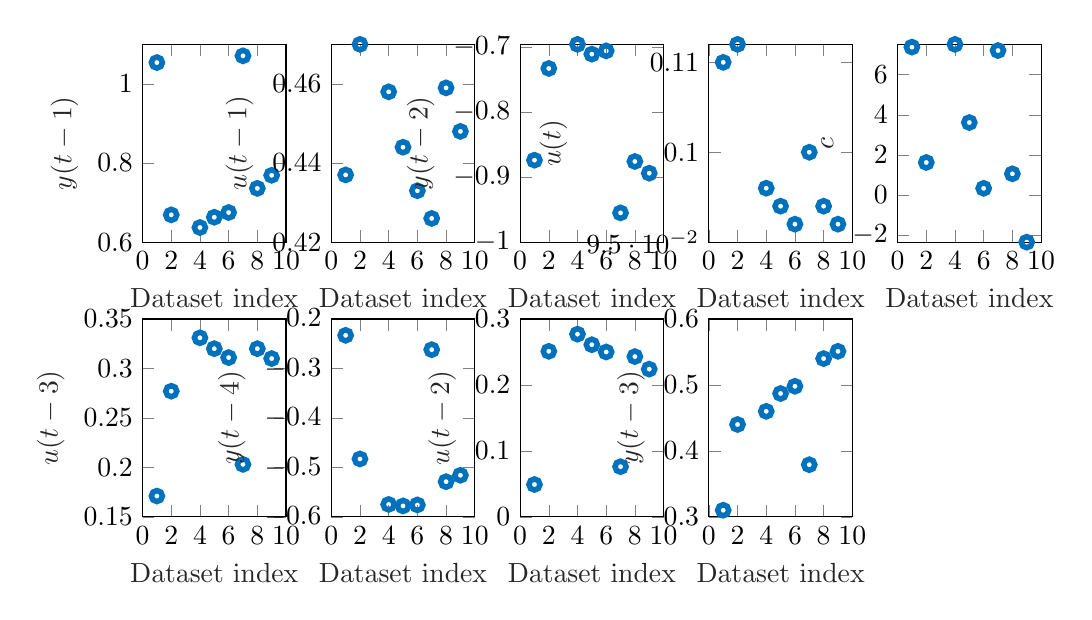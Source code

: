 % This file was created by matlab2tikz.
%
\definecolor{mycolor1}{rgb}{0.0,0.447,0.741}%
%
\begin{tikzpicture}

\begin{axis}[%
width=1.822cm,
height=2.512cm,
at={(0cm,3.488cm)},
scale only axis,
xmin=0,
xmax=10,
xlabel style={font=\color{white!15!black}},
xlabel={Dataset index},
ymin=0.6,
ymax=1.1,
ylabel style={font=\color{white!15!black}},
ylabel={$y(t-1)$},
axis background/.style={fill=white}
]
\addplot [color=mycolor1, line width=2.0pt, draw=none, mark=o, mark options={solid, mycolor1}, forget plot]
  table[row sep=crcr]{%
1	1.054\\
2	0.669\\
4	0.637\\
5	0.663\\
6	0.675\\
7	1.071\\
8	0.736\\
9	0.769\\
};
\end{axis}

\begin{axis}[%
width=1.822cm,
height=2.512cm,
at={(2.397cm,3.488cm)},
scale only axis,
xmin=0,
xmax=10,
xlabel style={font=\color{white!15!black}},
xlabel={Dataset index},
ymin=0.42,
ymax=0.47,
ylabel style={font=\color{white!15!black}},
ylabel={$u(t-1)$},
axis background/.style={fill=white}
]
\addplot [color=mycolor1, line width=2.0pt, draw=none, mark=o, mark options={solid, mycolor1}, forget plot]
  table[row sep=crcr]{%
1	0.437\\
2	0.47\\
4	0.458\\
5	0.444\\
6	0.433\\
7	0.426\\
8	0.459\\
9	0.448\\
};
\end{axis}

\begin{axis}[%
width=1.822cm,
height=2.512cm,
at={(4.795cm,3.488cm)},
scale only axis,
xmin=0,
xmax=10,
xlabel style={font=\color{white!15!black}},
xlabel={Dataset index},
ymin=-1,
ymax=-0.696,
ylabel style={font=\color{white!15!black}},
ylabel={$y(t-2)$},
axis background/.style={fill=white}
]
\addplot [color=mycolor1, line width=2.0pt, draw=none, mark=o, mark options={solid, mycolor1}, forget plot]
  table[row sep=crcr]{%
1	-0.874\\
2	-0.733\\
4	-0.696\\
5	-0.711\\
6	-0.706\\
7	-0.955\\
8	-0.876\\
9	-0.894\\
};
\end{axis}

\begin{axis}[%
width=1.822cm,
height=2.512cm,
at={(7.192cm,3.488cm)},
scale only axis,
xmin=0,
xmax=10,
xlabel style={font=\color{white!15!black}},
xlabel={Dataset index},
ymin=0.095,
ymax=0.106,
ylabel style={font=\color{white!15!black}},
ylabel={$u(t)$},
axis background/.style={fill=white}
]
\addplot [color=mycolor1, line width=2.0pt, draw=none, mark=o, mark options={solid, mycolor1}, forget plot]
  table[row sep=crcr]{%
1	0.105\\
2	0.106\\
4	0.098\\
5	0.097\\
6	0.096\\
7	0.1\\
8	0.097\\
9	0.096\\
};
\end{axis}

\begin{axis}[%
width=1.822cm,
height=2.512cm,
at={(9.589cm,3.488cm)},
scale only axis,
xmin=0,
xmax=10,
xlabel style={font=\color{white!15!black}},
xlabel={Dataset index},
ymin=-2.347,
ymax=7.514,
ylabel style={font=\color{white!15!black}},
ylabel={$c$},
axis background/.style={fill=white}
]
\addplot [color=mycolor1, line width=2.0pt, draw=none, mark=o, mark options={solid, mycolor1}, forget plot]
  table[row sep=crcr]{%
1	7.377\\
2	1.626\\
4	7.514\\
5	3.617\\
6	0.337\\
7	7.206\\
8	1.06\\
9	-2.347\\
};
\end{axis}

\begin{axis}[%
width=1.822cm,
height=2.512cm,
at={(0cm,0cm)},
scale only axis,
xmin=0,
xmax=10,
xlabel style={font=\color{white!15!black}},
xlabel={Dataset index},
ymin=0.15,
ymax=0.35,
ylabel style={font=\color{white!15!black}},
ylabel={$u(t-3)$},
axis background/.style={fill=white}
]
\addplot [color=mycolor1, line width=2.0pt, draw=none, mark=o, mark options={solid, mycolor1}, forget plot]
  table[row sep=crcr]{%
1	0.171\\
2	0.277\\
4	0.331\\
5	0.32\\
6	0.311\\
7	0.203\\
8	0.32\\
9	0.31\\
};
\end{axis}

\begin{axis}[%
width=1.822cm,
height=2.512cm,
at={(2.397cm,0cm)},
scale only axis,
xmin=0,
xmax=10,
xlabel style={font=\color{white!15!black}},
xlabel={Dataset index},
ymin=-0.6,
ymax=-0.2,
ylabel style={font=\color{white!15!black}},
ylabel={$y(t-4)$},
axis background/.style={fill=white}
]
\addplot [color=mycolor1, line width=2.0pt, draw=none, mark=o, mark options={solid, mycolor1}, forget plot]
  table[row sep=crcr]{%
1	-0.233\\
2	-0.483\\
4	-0.575\\
5	-0.578\\
6	-0.576\\
7	-0.262\\
8	-0.529\\
9	-0.516\\
};
\end{axis}

\begin{axis}[%
width=1.822cm,
height=2.512cm,
at={(4.795cm,0cm)},
scale only axis,
xmin=0,
xmax=10,
xlabel style={font=\color{white!15!black}},
xlabel={Dataset index},
ymin=0,
ymax=0.3,
ylabel style={font=\color{white!15!black}},
ylabel={$u(t-2)$},
axis background/.style={fill=white}
]
\addplot [color=mycolor1, line width=2.0pt, draw=none, mark=o, mark options={solid, mycolor1}, forget plot]
  table[row sep=crcr]{%
1	0.049\\
2	0.251\\
4	0.277\\
5	0.261\\
6	0.25\\
7	0.076\\
8	0.243\\
9	0.224\\
};
\end{axis}

\begin{axis}[%
width=1.822cm,
height=2.512cm,
at={(7.192cm,0cm)},
scale only axis,
xmin=0,
xmax=10,
xlabel style={font=\color{white!15!black}},
xlabel={Dataset index},
ymin=0.3,
ymax=0.6,
ylabel style={font=\color{white!15!black}},
ylabel={$y(t-3)$},
axis background/.style={fill=white}
]
\addplot [color=mycolor1, line width=2.0pt, draw=none, mark=o, mark options={solid, mycolor1}, forget plot]
  table[row sep=crcr]{%
1	0.31\\
2	0.44\\
4	0.46\\
5	0.487\\
6	0.498\\
7	0.379\\
8	0.54\\
9	0.551\\
};
\end{axis}
\end{tikzpicture}%